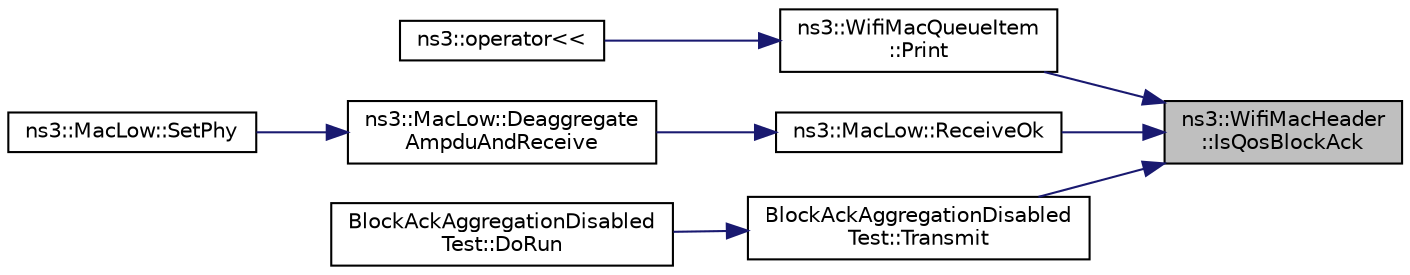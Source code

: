 digraph "ns3::WifiMacHeader::IsQosBlockAck"
{
 // LATEX_PDF_SIZE
  edge [fontname="Helvetica",fontsize="10",labelfontname="Helvetica",labelfontsize="10"];
  node [fontname="Helvetica",fontsize="10",shape=record];
  rankdir="RL";
  Node1 [label="ns3::WifiMacHeader\l::IsQosBlockAck",height=0.2,width=0.4,color="black", fillcolor="grey75", style="filled", fontcolor="black",tooltip="Return if the QoS Ack policy is Block Ack."];
  Node1 -> Node2 [dir="back",color="midnightblue",fontsize="10",style="solid",fontname="Helvetica"];
  Node2 [label="ns3::WifiMacQueueItem\l::Print",height=0.2,width=0.4,color="black", fillcolor="white", style="filled",URL="$classns3_1_1_wifi_mac_queue_item.html#a7f10d14f186f7e2c01eefee173a6ca37",tooltip="Print the item contents."];
  Node2 -> Node3 [dir="back",color="midnightblue",fontsize="10",style="solid",fontname="Helvetica"];
  Node3 [label="ns3::operator\<\<",height=0.2,width=0.4,color="black", fillcolor="white", style="filled",URL="$namespacens3.html#ada25e4ad2a56196f18d46774eacf5423",tooltip="Stream insertion operator."];
  Node1 -> Node4 [dir="back",color="midnightblue",fontsize="10",style="solid",fontname="Helvetica"];
  Node4 [label="ns3::MacLow::ReceiveOk",height=0.2,width=0.4,color="black", fillcolor="white", style="filled",URL="$classns3_1_1_mac_low.html#a2fffa82ad11ebe0e113232813a816eff",tooltip=" "];
  Node4 -> Node5 [dir="back",color="midnightblue",fontsize="10",style="solid",fontname="Helvetica"];
  Node5 [label="ns3::MacLow::Deaggregate\lAmpduAndReceive",height=0.2,width=0.4,color="black", fillcolor="white", style="filled",URL="$classns3_1_1_mac_low.html#abac7baed9f0aaeb684e84f44819bce30",tooltip=" "];
  Node5 -> Node6 [dir="back",color="midnightblue",fontsize="10",style="solid",fontname="Helvetica"];
  Node6 [label="ns3::MacLow::SetPhy",height=0.2,width=0.4,color="black", fillcolor="white", style="filled",URL="$classns3_1_1_mac_low.html#abbd1aac31c7ed79f717b9c92cb664608",tooltip="Set up WifiPhy associated with this MacLow."];
  Node1 -> Node7 [dir="back",color="midnightblue",fontsize="10",style="solid",fontname="Helvetica"];
  Node7 [label="BlockAckAggregationDisabled\lTest::Transmit",height=0.2,width=0.4,color="black", fillcolor="white", style="filled",URL="$class_block_ack_aggregation_disabled_test.html#a999d650953e70b130be1b208d375b46a",tooltip="Callback invoked when PHY transmits a packet."];
  Node7 -> Node8 [dir="back",color="midnightblue",fontsize="10",style="solid",fontname="Helvetica"];
  Node8 [label="BlockAckAggregationDisabled\lTest::DoRun",height=0.2,width=0.4,color="black", fillcolor="white", style="filled",URL="$class_block_ack_aggregation_disabled_test.html#a8c9854ea317152d3c6bc9b83f981a21c",tooltip="Implementation to actually run this TestCase."];
}
